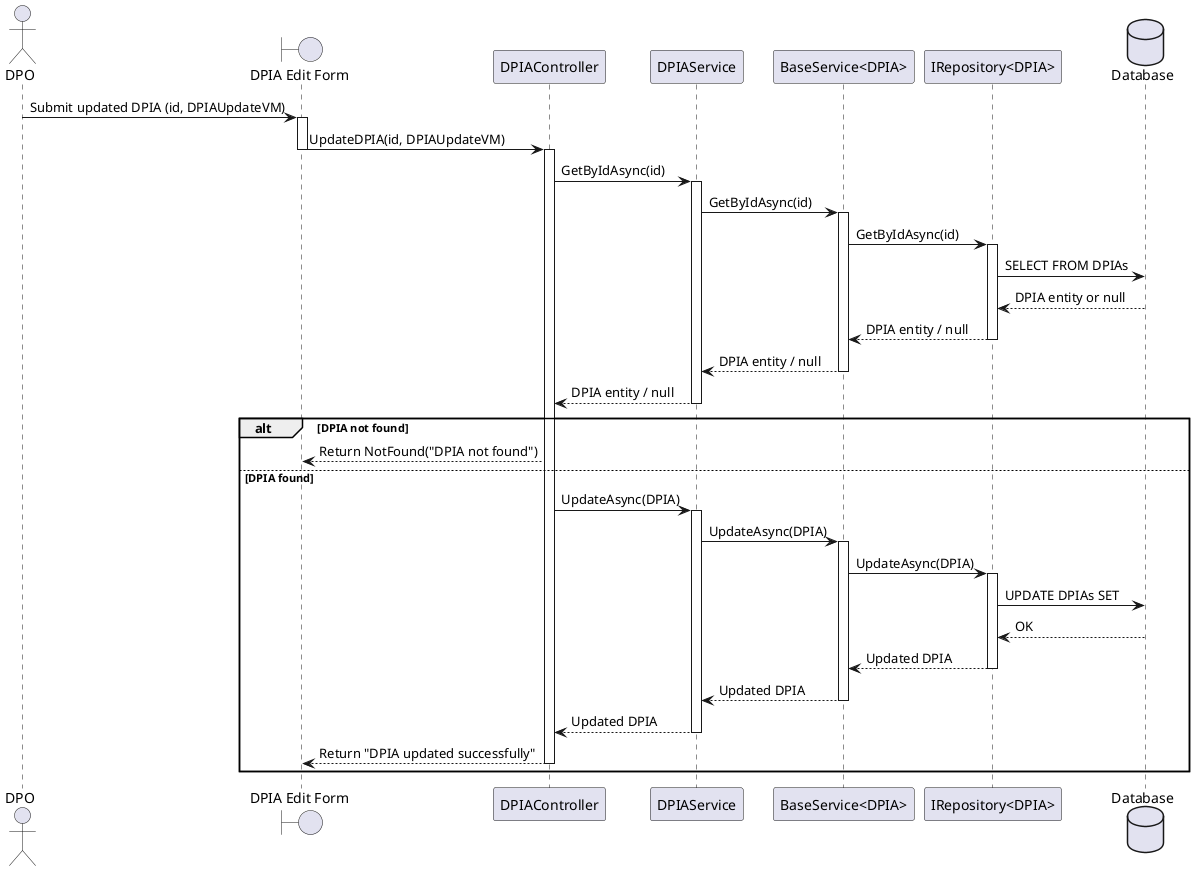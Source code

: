 @startuml

actor DPO
boundary "DPIA Edit Form" as Screen
participant "DPIAController" as Controller
participant "DPIAService" as Service
participant "BaseService<DPIA>" as BaseService
participant "IRepository<DPIA>" as Repository
database "Database" as DB

DPO -> Screen : Submit updated DPIA (id, DPIAUpdateVM)
activate Screen
Screen -> Controller : UpdateDPIA(id, DPIAUpdateVM)
deactivate Screen
activate Controller

' === Validate DPIA Exists ===
Controller -> Service : GetByIdAsync(id)
activate Service
Service -> BaseService : GetByIdAsync(id)
activate BaseService
BaseService -> Repository : GetByIdAsync(id)
activate Repository
Repository -> DB : SELECT FROM DPIAs
DB --> Repository : DPIA entity or null
Repository --> BaseService : DPIA entity / null
deactivate Repository
BaseService --> Service : DPIA entity / null
deactivate BaseService
Service --> Controller : DPIA entity / null
deactivate Service

alt DPIA not found
    Controller --> Screen : Return NotFound("DPIA not found")
    'deactivate Controller
else DPIA found

    ' === Update DPIA ===
    Controller -> Service : UpdateAsync(DPIA)
    activate Service
    Service -> BaseService : UpdateAsync(DPIA)
    activate BaseService
    BaseService -> Repository : UpdateAsync(DPIA)
    activate Repository
    Repository -> DB : UPDATE DPIAs SET 
    DB --> Repository : OK
    Repository --> BaseService : Updated DPIA
    deactivate Repository
    BaseService --> Service : Updated DPIA
    deactivate BaseService
    Service --> Controller : Updated DPIA
    deactivate Service

    Controller --> Screen : Return "DPIA updated successfully"
    deactivate Controller
end
@enduml
